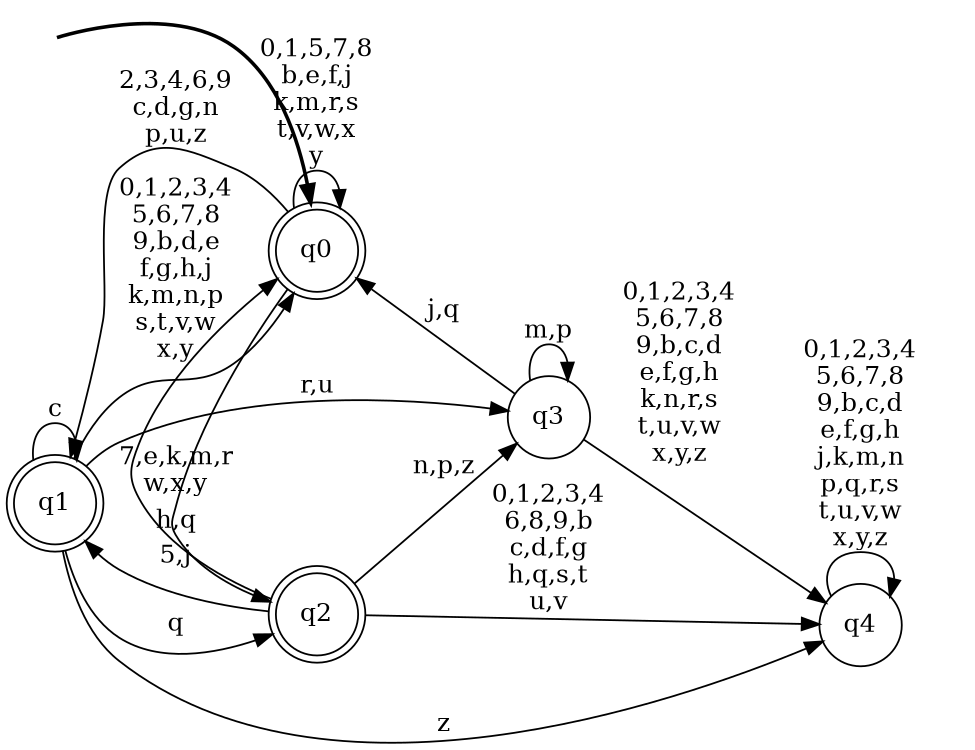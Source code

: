 digraph BlueStar {
__start0 [style = invis, shape = none, label = "", width = 0, height = 0];

rankdir=LR;
size="8,5";

s0 [style="rounded,filled", color="black", fillcolor="white" shape="doublecircle", label="q0"];
s1 [style="rounded,filled", color="black", fillcolor="white" shape="doublecircle", label="q1"];
s2 [style="rounded,filled", color="black", fillcolor="white" shape="doublecircle", label="q2"];
s3 [style="filled", color="black", fillcolor="white" shape="circle", label="q3"];
s4 [style="filled", color="black", fillcolor="white" shape="circle", label="q4"];
subgraph cluster_main { 
	graph [pad=".75", ranksep="0.15", nodesep="0.15"];
	 style=invis; 
	__start0 -> s0 [penwidth=2];
}
s0 -> s0 [label="0,1,5,7,8\nb,e,f,j\nk,m,r,s\nt,v,w,x\ny"];
s0 -> s1 [label="2,3,4,6,9\nc,d,g,n\np,u,z"];
s0 -> s2 [label="h,q"];
s1 -> s0 [label="0,1,2,3,4\n5,6,7,8\n9,b,d,e\nf,g,h,j\nk,m,n,p\ns,t,v,w\nx,y"];
s1 -> s1 [label="c"];
s1 -> s2 [label="q"];
s1 -> s3 [label="r,u"];
s1 -> s4 [label="z"];
s2 -> s0 [label="7,e,k,m,r\nw,x,y"];
s2 -> s1 [label="5,j"];
s2 -> s3 [label="n,p,z"];
s2 -> s4 [label="0,1,2,3,4\n6,8,9,b\nc,d,f,g\nh,q,s,t\nu,v"];
s3 -> s0 [label="j,q"];
s3 -> s3 [label="m,p"];
s3 -> s4 [label="0,1,2,3,4\n5,6,7,8\n9,b,c,d\ne,f,g,h\nk,n,r,s\nt,u,v,w\nx,y,z"];
s4 -> s4 [label="0,1,2,3,4\n5,6,7,8\n9,b,c,d\ne,f,g,h\nj,k,m,n\np,q,r,s\nt,u,v,w\nx,y,z"];

}